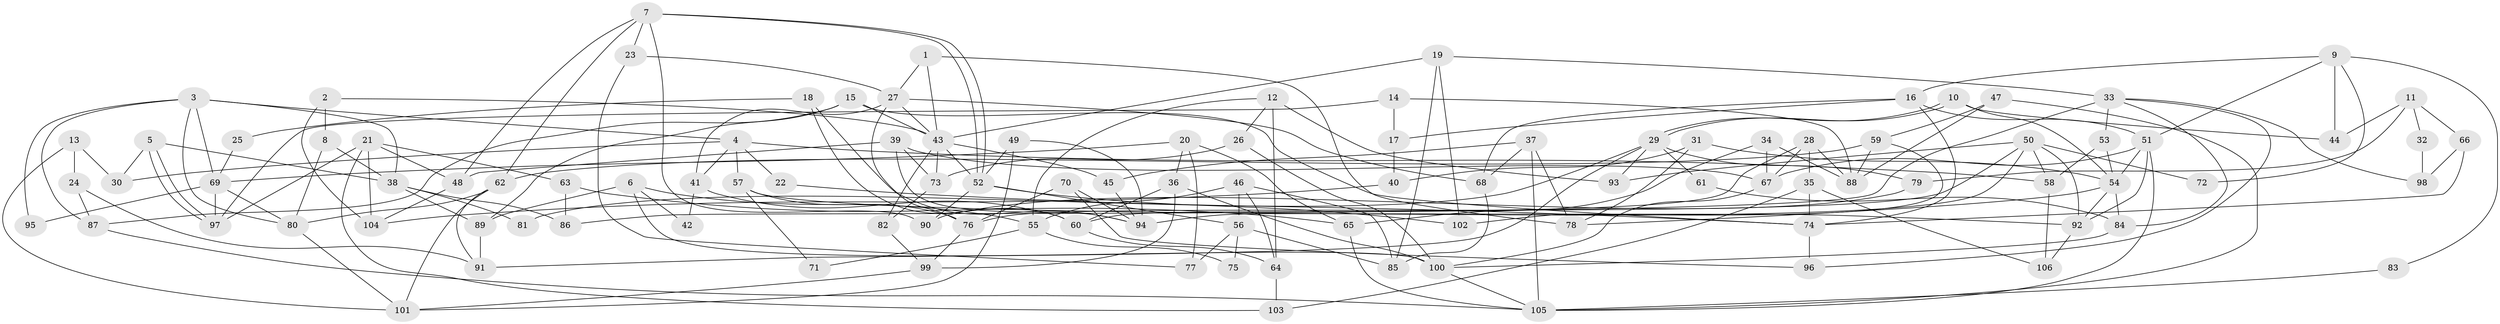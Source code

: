 // Generated by graph-tools (version 1.1) at 2025/02/03/09/25 03:02:12]
// undirected, 106 vertices, 212 edges
graph export_dot {
graph [start="1"]
  node [color=gray90,style=filled];
  1;
  2;
  3;
  4;
  5;
  6;
  7;
  8;
  9;
  10;
  11;
  12;
  13;
  14;
  15;
  16;
  17;
  18;
  19;
  20;
  21;
  22;
  23;
  24;
  25;
  26;
  27;
  28;
  29;
  30;
  31;
  32;
  33;
  34;
  35;
  36;
  37;
  38;
  39;
  40;
  41;
  42;
  43;
  44;
  45;
  46;
  47;
  48;
  49;
  50;
  51;
  52;
  53;
  54;
  55;
  56;
  57;
  58;
  59;
  60;
  61;
  62;
  63;
  64;
  65;
  66;
  67;
  68;
  69;
  70;
  71;
  72;
  73;
  74;
  75;
  76;
  77;
  78;
  79;
  80;
  81;
  82;
  83;
  84;
  85;
  86;
  87;
  88;
  89;
  90;
  91;
  92;
  93;
  94;
  95;
  96;
  97;
  98;
  99;
  100;
  101;
  102;
  103;
  104;
  105;
  106;
  1 -- 43;
  1 -- 27;
  1 -- 78;
  2 -- 104;
  2 -- 8;
  2 -- 43;
  3 -- 38;
  3 -- 4;
  3 -- 69;
  3 -- 80;
  3 -- 87;
  3 -- 95;
  4 -- 41;
  4 -- 30;
  4 -- 22;
  4 -- 57;
  4 -- 58;
  5 -- 97;
  5 -- 97;
  5 -- 38;
  5 -- 30;
  6 -- 55;
  6 -- 100;
  6 -- 42;
  6 -- 89;
  7 -- 62;
  7 -- 52;
  7 -- 52;
  7 -- 23;
  7 -- 48;
  7 -- 90;
  8 -- 38;
  8 -- 80;
  9 -- 51;
  9 -- 16;
  9 -- 44;
  9 -- 72;
  9 -- 83;
  10 -- 29;
  10 -- 29;
  10 -- 54;
  10 -- 44;
  11 -- 44;
  11 -- 79;
  11 -- 32;
  11 -- 66;
  12 -- 26;
  12 -- 93;
  12 -- 55;
  12 -- 64;
  13 -- 24;
  13 -- 101;
  13 -- 30;
  14 -- 88;
  14 -- 97;
  14 -- 17;
  15 -- 74;
  15 -- 43;
  15 -- 87;
  15 -- 89;
  16 -- 51;
  16 -- 74;
  16 -- 17;
  16 -- 68;
  17 -- 40;
  18 -- 94;
  18 -- 60;
  18 -- 25;
  19 -- 85;
  19 -- 102;
  19 -- 33;
  19 -- 43;
  20 -- 77;
  20 -- 36;
  20 -- 65;
  20 -- 69;
  21 -- 104;
  21 -- 97;
  21 -- 48;
  21 -- 63;
  21 -- 103;
  22 -- 74;
  23 -- 27;
  23 -- 77;
  24 -- 91;
  24 -- 87;
  25 -- 69;
  26 -- 73;
  26 -- 100;
  27 -- 43;
  27 -- 68;
  27 -- 41;
  27 -- 76;
  28 -- 60;
  28 -- 88;
  28 -- 35;
  28 -- 67;
  29 -- 91;
  29 -- 61;
  29 -- 79;
  29 -- 81;
  29 -- 93;
  31 -- 78;
  31 -- 54;
  31 -- 40;
  32 -- 98;
  33 -- 53;
  33 -- 84;
  33 -- 86;
  33 -- 96;
  33 -- 98;
  34 -- 65;
  34 -- 67;
  34 -- 88;
  35 -- 106;
  35 -- 74;
  35 -- 103;
  36 -- 99;
  36 -- 100;
  36 -- 60;
  37 -- 105;
  37 -- 78;
  37 -- 45;
  37 -- 68;
  38 -- 86;
  38 -- 89;
  38 -- 81;
  39 -- 94;
  39 -- 48;
  39 -- 67;
  39 -- 73;
  40 -- 104;
  41 -- 60;
  41 -- 42;
  43 -- 45;
  43 -- 52;
  43 -- 73;
  43 -- 82;
  45 -- 94;
  46 -- 64;
  46 -- 85;
  46 -- 55;
  46 -- 56;
  47 -- 105;
  47 -- 88;
  47 -- 59;
  48 -- 104;
  49 -- 101;
  49 -- 52;
  49 -- 94;
  50 -- 76;
  50 -- 94;
  50 -- 58;
  50 -- 72;
  50 -- 92;
  50 -- 93;
  51 -- 67;
  51 -- 92;
  51 -- 54;
  51 -- 105;
  52 -- 56;
  52 -- 90;
  52 -- 102;
  53 -- 58;
  53 -- 54;
  54 -- 84;
  54 -- 78;
  54 -- 92;
  55 -- 71;
  55 -- 75;
  56 -- 75;
  56 -- 77;
  56 -- 85;
  57 -- 92;
  57 -- 71;
  57 -- 76;
  58 -- 106;
  59 -- 62;
  59 -- 88;
  59 -- 102;
  60 -- 64;
  61 -- 84;
  62 -- 80;
  62 -- 101;
  62 -- 91;
  63 -- 65;
  63 -- 86;
  64 -- 103;
  65 -- 105;
  66 -- 74;
  66 -- 98;
  67 -- 100;
  68 -- 85;
  69 -- 80;
  69 -- 95;
  69 -- 97;
  70 -- 76;
  70 -- 94;
  70 -- 96;
  73 -- 82;
  74 -- 96;
  76 -- 99;
  79 -- 90;
  80 -- 101;
  82 -- 99;
  83 -- 105;
  84 -- 100;
  87 -- 105;
  89 -- 91;
  92 -- 106;
  99 -- 101;
  100 -- 105;
}
